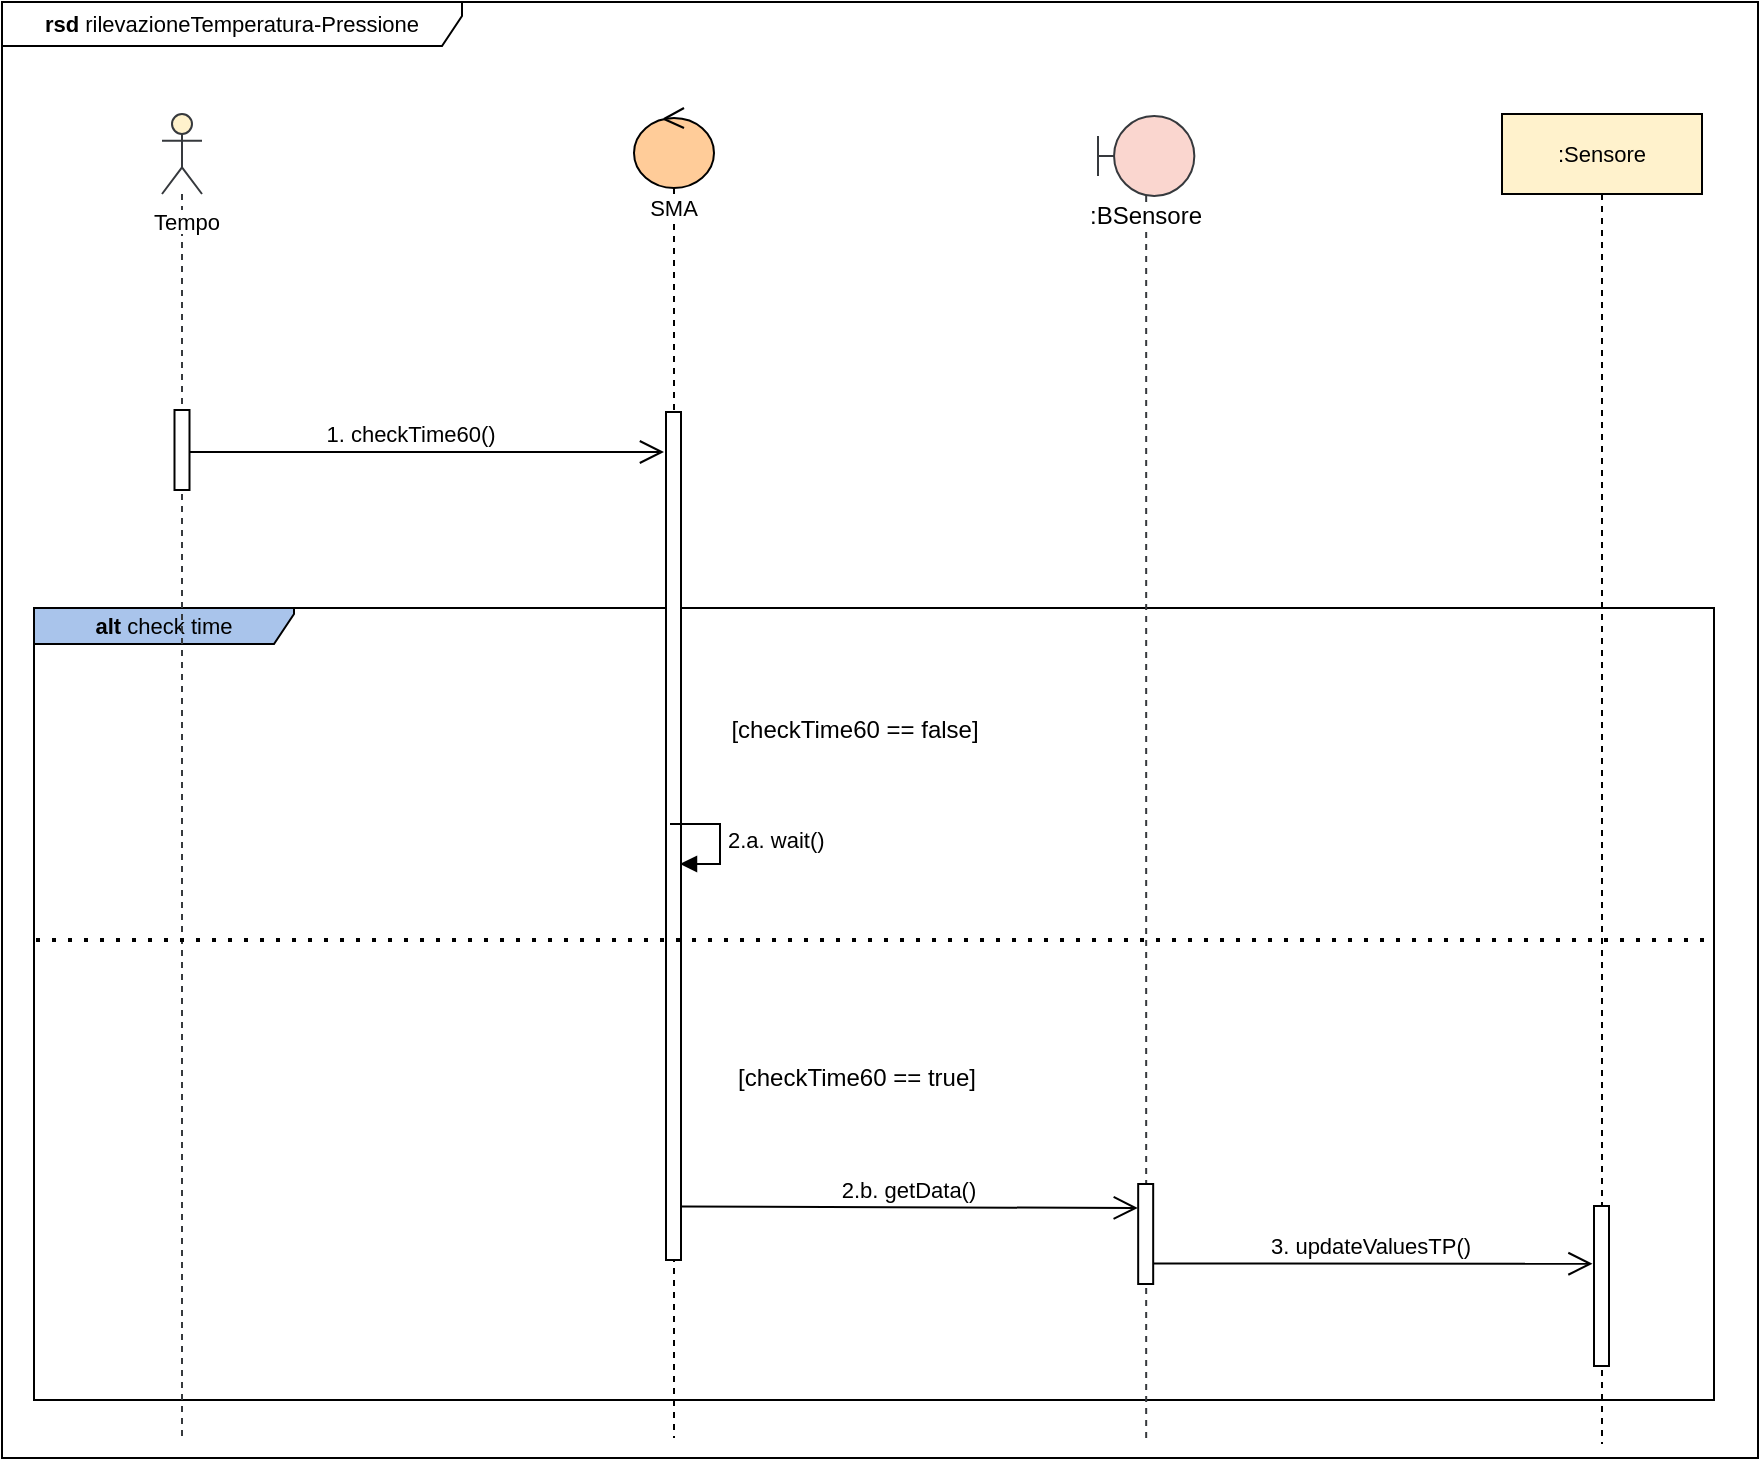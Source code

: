 <mxfile version="13.9.9" type="device"><diagram id="kgpKYQtTHZ0yAKxKKP6v" name="Page-1"><mxGraphModel dx="1086" dy="1906" grid="1" gridSize="1" guides="1" tooltips="1" connect="1" arrows="1" fold="1" page="1" pageScale="1" pageWidth="850" pageHeight="1100" math="0" shadow="0"><root><mxCell id="0"/><mxCell id="1" parent="0"/><mxCell id="o2pxsOF71sMFu4J8ve-w-12" value="&lt;font style=&quot;font-size: 11px&quot;&gt;&lt;b&gt;rsd &lt;/b&gt;rilevazioneTemperatura-Pressione&lt;/font&gt;" style="shape=umlFrame;whiteSpace=wrap;html=1;width=230;height=22;" parent="1" vertex="1"><mxGeometry x="45" y="-1034" width="878" height="728" as="geometry"/></mxCell><mxCell id="omBzuNx1k0aiK_iTmU0V-4" value="&lt;font style=&quot;font-size: 11px&quot;&gt;&lt;b&gt;alt &lt;/b&gt;check time&lt;/font&gt;" style="shape=umlFrame;whiteSpace=wrap;html=1;width=130;height=18;fillColor=#A9C4EB;" parent="1" vertex="1"><mxGeometry x="61" y="-731" width="840" height="396" as="geometry"/></mxCell><mxCell id="o2pxsOF71sMFu4J8ve-w-1" value="2.b. getData()" style="html=1;verticalAlign=bottom;endArrow=open;endFill=0;endSize=10;entryX=-0.024;entryY=0.24;entryDx=0;entryDy=0;entryPerimeter=0;exitX=1.04;exitY=0.937;exitDx=0;exitDy=0;exitPerimeter=0;" parent="1" source="o2pxsOF71sMFu4J8ve-w-4" target="o2pxsOF71sMFu4J8ve-w-6" edge="1"><mxGeometry x="-0.011" width="80" relative="1" as="geometry"><mxPoint x="483" y="-431" as="sourcePoint"/><mxPoint x="635" y="-431" as="targetPoint"/><mxPoint as="offset"/></mxGeometry></mxCell><mxCell id="o2pxsOF71sMFu4J8ve-w-3" value="&lt;span style=&quot;background-color: rgb(255 , 255 , 255)&quot;&gt;&lt;font style=&quot;font-size: 11px&quot;&gt;SMA&lt;/font&gt;&lt;/span&gt;" style="shape=umlLifeline;participant=umlControl;perimeter=lifelinePerimeter;whiteSpace=wrap;html=1;container=1;collapsible=0;recursiveResize=0;verticalAlign=top;spacingTop=36;outlineConnect=0;fillColor=#FFCC99;" parent="1" vertex="1"><mxGeometry x="361" y="-981" width="40" height="665" as="geometry"/></mxCell><mxCell id="o2pxsOF71sMFu4J8ve-w-4" value="" style="html=1;points=[];perimeter=orthogonalPerimeter;fillColor=#ffffff;" parent="o2pxsOF71sMFu4J8ve-w-3" vertex="1"><mxGeometry x="16" y="152" width="7.5" height="424" as="geometry"/></mxCell><mxCell id="o2pxsOF71sMFu4J8ve-w-5" value="&lt;font style=&quot;font-size: 11px&quot;&gt;:Sensore&lt;/font&gt;" style="shape=umlLifeline;perimeter=lifelinePerimeter;whiteSpace=wrap;html=1;container=1;collapsible=0;recursiveResize=0;outlineConnect=0;fillColor=#FFF2CC;" parent="1" vertex="1"><mxGeometry x="795" y="-978" width="100" height="665" as="geometry"/></mxCell><mxCell id="2MQdF9NbHiOB5YLH9dve-7" value="" style="html=1;points=[];perimeter=orthogonalPerimeter;fillColor=#ffffff;" parent="o2pxsOF71sMFu4J8ve-w-5" vertex="1"><mxGeometry x="46" y="546" width="7.5" height="80" as="geometry"/></mxCell><mxCell id="o2pxsOF71sMFu4J8ve-w-8" value="" style="shape=umlLifeline;participant=umlActor;perimeter=lifelinePerimeter;whiteSpace=wrap;html=1;container=1;collapsible=0;recursiveResize=0;verticalAlign=top;spacingTop=36;outlineConnect=0;strokeColor=#36393d;fillColor=#FFF2CC;" parent="1" vertex="1"><mxGeometry x="125" y="-978" width="20" height="664" as="geometry"/></mxCell><mxCell id="o2pxsOF71sMFu4J8ve-w-9" value="" style="html=1;points=[];perimeter=orthogonalPerimeter;fillColor=#ffffff;" parent="o2pxsOF71sMFu4J8ve-w-8" vertex="1"><mxGeometry x="6.25" y="148" width="7.5" height="40" as="geometry"/></mxCell><mxCell id="o2pxsOF71sMFu4J8ve-w-10" value="&lt;font style=&quot;font-size: 11px ; background-color: rgb(255 , 255 , 255)&quot;&gt;Tempo&lt;/font&gt;" style="text;html=1;align=center;verticalAlign=middle;resizable=0;points=[];autosize=1;" parent="1" vertex="1"><mxGeometry x="115" y="-934" width="44" height="20" as="geometry"/></mxCell><mxCell id="2MQdF9NbHiOB5YLH9dve-2" value="&lt;span style=&quot;background-color: rgb(255 , 255 , 255)&quot;&gt;:BSensore&lt;br&gt;&lt;/span&gt;" style="shape=umlLifeline;participant=umlBoundary;perimeter=lifelinePerimeter;whiteSpace=wrap;html=1;container=1;collapsible=0;recursiveResize=0;verticalAlign=top;spacingTop=36;outlineConnect=0;strokeColor=#36393d;fillColor=#FAD6CF;size=40;" parent="1" vertex="1"><mxGeometry x="593" y="-977" width="48.17" height="662" as="geometry"/></mxCell><mxCell id="o2pxsOF71sMFu4J8ve-w-6" value="" style="html=1;points=[];perimeter=orthogonalPerimeter;fillColor=#ffffff;" parent="2MQdF9NbHiOB5YLH9dve-2" vertex="1"><mxGeometry x="20.09" y="534" width="7.5" height="50" as="geometry"/></mxCell><mxCell id="2MQdF9NbHiOB5YLH9dve-6" value="3. updateValuesTP()" style="html=1;verticalAlign=bottom;endArrow=open;endFill=0;endSize=10;entryX=-0.099;entryY=0.361;entryDx=0;entryDy=0;entryPerimeter=0;exitX=0.993;exitY=0.794;exitDx=0;exitDy=0;exitPerimeter=0;" parent="1" source="o2pxsOF71sMFu4J8ve-w-6" target="2MQdF9NbHiOB5YLH9dve-7" edge="1"><mxGeometry x="-0.011" width="80" relative="1" as="geometry"><mxPoint x="663" y="-403" as="sourcePoint"/><mxPoint x="825" y="-403" as="targetPoint"/><mxPoint as="offset"/></mxGeometry></mxCell><mxCell id="omBzuNx1k0aiK_iTmU0V-3" value="1. checkTime60()" style="html=1;verticalAlign=bottom;endArrow=open;endFill=0;endSize=10;" parent="1" edge="1"><mxGeometry x="-0.075" width="80" relative="1" as="geometry"><mxPoint x="139" y="-809" as="sourcePoint"/><mxPoint x="376" y="-809" as="targetPoint"/><mxPoint as="offset"/></mxGeometry></mxCell><mxCell id="omBzuNx1k0aiK_iTmU0V-5" value="[checkTime60 == false]" style="text;html=1;align=center;verticalAlign=middle;resizable=0;points=[];autosize=1;labelBorderColor=none;labelBackgroundColor=#ffffff;" parent="1" vertex="1"><mxGeometry x="403" y="-680" width="135" height="19" as="geometry"/></mxCell><mxCell id="omBzuNx1k0aiK_iTmU0V-6" value="[checkTime60 == true]" style="text;html=1;align=center;verticalAlign=middle;resizable=0;points=[];autosize=1;labelBorderColor=none;labelBackgroundColor=#ffffff;" parent="1" vertex="1"><mxGeometry x="407" y="-506" width="130" height="19" as="geometry"/></mxCell><mxCell id="omBzuNx1k0aiK_iTmU0V-11" value="2.a. wait()" style="edgeStyle=orthogonalEdgeStyle;html=1;align=left;spacingLeft=2;endArrow=block;rounded=0;entryX=1;entryY=0;" parent="1" edge="1"><mxGeometry relative="1" as="geometry"><mxPoint x="379" y="-623" as="sourcePoint"/><Array as="points"><mxPoint x="404" y="-623"/></Array><mxPoint x="384" y="-603" as="targetPoint"/></mxGeometry></mxCell><mxCell id="c3dRqbs4guUoI8HkX5IV-2" value="" style="endArrow=none;dashed=1;html=1;dashPattern=1 3;strokeWidth=2;exitX=-0.001;exitY=0.429;exitDx=0;exitDy=0;exitPerimeter=0;entryX=0.999;entryY=0.429;entryDx=0;entryDy=0;entryPerimeter=0;" parent="1" edge="1"><mxGeometry width="50" height="50" relative="1" as="geometry"><mxPoint x="62.0" y="-564.996" as="sourcePoint"/><mxPoint x="902.0" y="-564.996" as="targetPoint"/></mxGeometry></mxCell></root></mxGraphModel></diagram></mxfile>